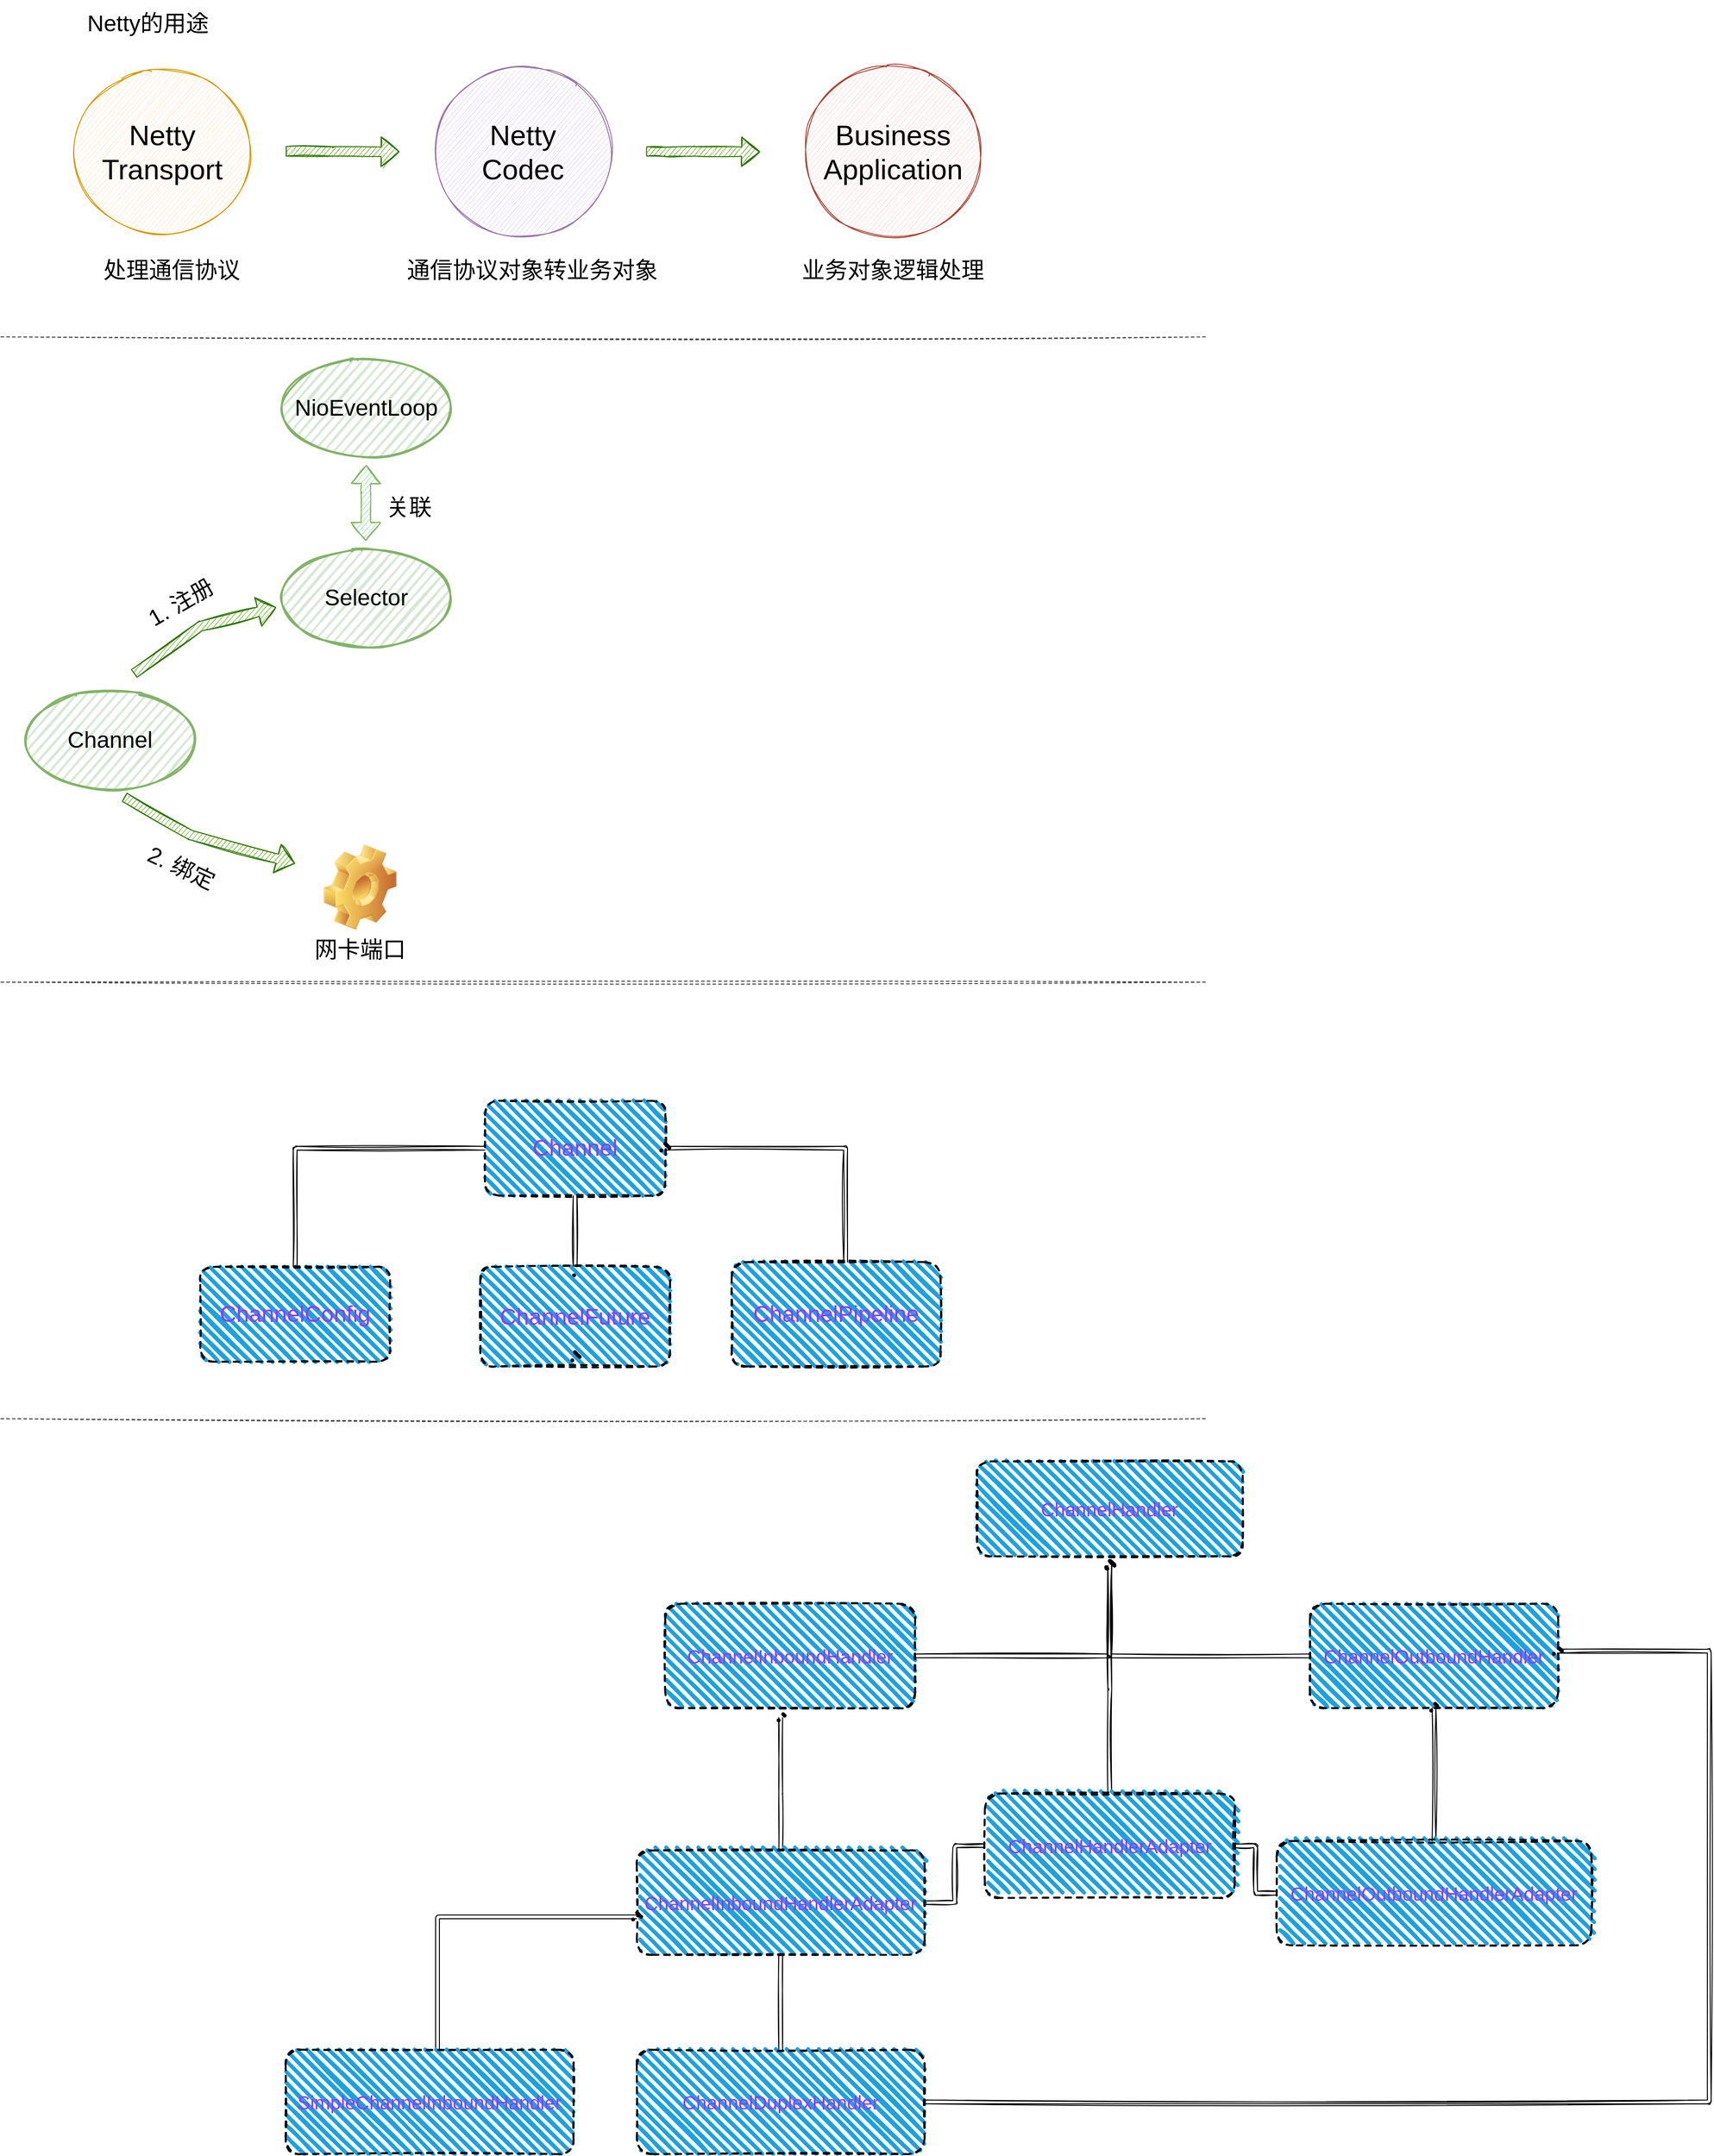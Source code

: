 <mxfile version="18.0.3" type="github">
  <diagram id="KZ60ZsMe3nPh-UWEbMVa" name="Netty">
    <mxGraphModel dx="1426" dy="905" grid="1" gridSize="10" guides="1" tooltips="1" connect="1" arrows="1" fold="1" page="1" pageScale="1" pageWidth="3300" pageHeight="4681" math="0" shadow="0">
      <root>
        <mxCell id="0" />
        <mxCell id="1" parent="0" />
        <mxCell id="SnHcZ-KXNDNAB66GBcE1-1" value="&lt;font style=&quot;font-size: 30px;&quot;&gt;Netty Transport&lt;/font&gt;" style="ellipse;whiteSpace=wrap;html=1;aspect=fixed;fillColor=#ffe6cc;strokeColor=#d79b00;shadow=0;sketch=1;rounded=1;" vertex="1" parent="1">
          <mxGeometry x="120" y="350" width="180" height="180" as="geometry" />
        </mxCell>
        <mxCell id="SnHcZ-KXNDNAB66GBcE1-5" value="&lt;font style=&quot;font-size: 30px;&quot;&gt;Netty &lt;br&gt;Codec&lt;/font&gt;" style="ellipse;whiteSpace=wrap;html=1;aspect=fixed;fillColor=#e1d5e7;strokeColor=#9673a6;shadow=0;sketch=1;rounded=1;" vertex="1" parent="1">
          <mxGeometry x="500" y="350" width="180" height="180" as="geometry" />
        </mxCell>
        <mxCell id="SnHcZ-KXNDNAB66GBcE1-6" value="&lt;font style=&quot;font-size: 30px;&quot;&gt;Business&lt;br&gt;Application&lt;br&gt;&lt;/font&gt;" style="ellipse;whiteSpace=wrap;html=1;aspect=fixed;fillColor=#fad9d5;strokeColor=#ae4132;shadow=0;sketch=1;rounded=1;" vertex="1" parent="1">
          <mxGeometry x="890" y="350" width="180" height="180" as="geometry" />
        </mxCell>
        <mxCell id="SnHcZ-KXNDNAB66GBcE1-8" value="" style="shape=flexArrow;endArrow=classic;html=1;rounded=1;sketch=1;fontSize=30;fillColor=#60a917;strokeColor=#2D7600;" edge="1" parent="1">
          <mxGeometry width="50" height="50" relative="1" as="geometry">
            <mxPoint x="340" y="439.5" as="sourcePoint" />
            <mxPoint x="460" y="440" as="targetPoint" />
            <Array as="points">
              <mxPoint x="390" y="439.5" />
            </Array>
          </mxGeometry>
        </mxCell>
        <mxCell id="SnHcZ-KXNDNAB66GBcE1-9" value="" style="shape=flexArrow;endArrow=classic;html=1;rounded=1;sketch=1;fontSize=30;fillColor=#60a917;strokeColor=#2D7600;" edge="1" parent="1">
          <mxGeometry width="50" height="50" relative="1" as="geometry">
            <mxPoint x="720" y="439.5" as="sourcePoint" />
            <mxPoint x="840" y="440" as="targetPoint" />
            <Array as="points">
              <mxPoint x="740" y="440" />
              <mxPoint x="770" y="439.5" />
            </Array>
          </mxGeometry>
        </mxCell>
        <mxCell id="SnHcZ-KXNDNAB66GBcE1-10" value="处理通信协议" style="text;html=1;strokeColor=none;fillColor=none;align=center;verticalAlign=middle;whiteSpace=wrap;rounded=0;sketch=1;fontSize=24;" vertex="1" parent="1">
          <mxGeometry x="90" y="540" width="260" height="50" as="geometry" />
        </mxCell>
        <mxCell id="SnHcZ-KXNDNAB66GBcE1-11" value="通信协议对象转业务对象" style="text;html=1;strokeColor=none;fillColor=none;align=center;verticalAlign=middle;whiteSpace=wrap;rounded=0;sketch=1;fontSize=24;" vertex="1" parent="1">
          <mxGeometry x="420" y="535" width="360" height="60" as="geometry" />
        </mxCell>
        <mxCell id="SnHcZ-KXNDNAB66GBcE1-12" value="业务对象逻辑处理" style="text;html=1;strokeColor=none;fillColor=none;align=center;verticalAlign=middle;whiteSpace=wrap;rounded=0;sketch=1;fontSize=24;" vertex="1" parent="1">
          <mxGeometry x="800" y="535" width="360" height="60" as="geometry" />
        </mxCell>
        <mxCell id="SnHcZ-KXNDNAB66GBcE1-13" value="Selector" style="ellipse;whiteSpace=wrap;html=1;strokeWidth=2;fillWeight=2;hachureGap=8;fillColor=#d5e8d4;fillStyle=dots;sketch=1;rounded=1;fontSize=24;strokeColor=#82b366;" vertex="1" parent="1">
          <mxGeometry x="340" y="860" width="170" height="100" as="geometry" />
        </mxCell>
        <mxCell id="SnHcZ-KXNDNAB66GBcE1-14" value="Channel" style="ellipse;whiteSpace=wrap;html=1;strokeWidth=2;fillWeight=2;hachureGap=8;fillColor=#d5e8d4;fillStyle=dots;sketch=1;rounded=1;fontSize=24;strokeColor=#82b366;" vertex="1" parent="1">
          <mxGeometry x="70" y="1010" width="170" height="100" as="geometry" />
        </mxCell>
        <mxCell id="SnHcZ-KXNDNAB66GBcE1-18" value="" style="shape=flexArrow;endArrow=classic;html=1;rounded=1;sketch=1;fontSize=30;fillColor=#60a917;strokeColor=#2D7600;" edge="1" parent="1">
          <mxGeometry width="50" height="50" relative="1" as="geometry">
            <mxPoint x="180" y="990" as="sourcePoint" />
            <mxPoint x="330" y="920" as="targetPoint" />
            <Array as="points">
              <mxPoint x="250" y="940" />
            </Array>
          </mxGeometry>
        </mxCell>
        <mxCell id="SnHcZ-KXNDNAB66GBcE1-19" value="1. 注册" style="text;html=1;strokeColor=none;fillColor=none;align=center;verticalAlign=middle;whiteSpace=wrap;rounded=0;sketch=1;fontSize=24;rotation=-30;" vertex="1" parent="1">
          <mxGeometry x="185" y="900" width="90" height="30" as="geometry" />
        </mxCell>
        <mxCell id="SnHcZ-KXNDNAB66GBcE1-20" value="" style="shape=flexArrow;endArrow=classic;html=1;rounded=1;sketch=1;fontSize=30;fillColor=#60a917;strokeColor=#2D7600;" edge="1" parent="1">
          <mxGeometry width="50" height="50" relative="1" as="geometry">
            <mxPoint x="170" y="1120" as="sourcePoint" />
            <mxPoint x="350" y="1190" as="targetPoint" />
            <Array as="points">
              <mxPoint x="240" y="1160" />
            </Array>
          </mxGeometry>
        </mxCell>
        <mxCell id="SnHcZ-KXNDNAB66GBcE1-21" value="2. 绑定" style="text;html=1;strokeColor=none;fillColor=none;align=center;verticalAlign=middle;whiteSpace=wrap;rounded=0;sketch=1;fontSize=24;rotation=25;" vertex="1" parent="1">
          <mxGeometry x="185" y="1180" width="90" height="30" as="geometry" />
        </mxCell>
        <mxCell id="SnHcZ-KXNDNAB66GBcE1-22" value="网卡端口" style="shape=image;html=1;verticalLabelPosition=bottom;verticalAlign=top;imageAspect=1;aspect=fixed;image=img/clipart/Gear_128x128.png;rounded=1;sketch=1;fontSize=24;" vertex="1" parent="1">
          <mxGeometry x="380" y="1170" width="76.73" height="90" as="geometry" />
        </mxCell>
        <mxCell id="SnHcZ-KXNDNAB66GBcE1-25" value="Netty的用途" style="text;html=1;strokeColor=none;fillColor=none;align=center;verticalAlign=middle;whiteSpace=wrap;rounded=0;sketch=1;fontSize=24;" vertex="1" parent="1">
          <mxGeometry x="110" y="280" width="170" height="50" as="geometry" />
        </mxCell>
        <mxCell id="SnHcZ-KXNDNAB66GBcE1-26" value="" style="line;strokeWidth=1;html=1;rounded=1;sketch=1;fontSize=24;dashed=1;strokeColor=#404040;" vertex="1" parent="1">
          <mxGeometry x="40" y="630" width="1270" height="10" as="geometry" />
        </mxCell>
        <mxCell id="SnHcZ-KXNDNAB66GBcE1-27" value="NioEventLoop" style="ellipse;whiteSpace=wrap;html=1;strokeWidth=2;fillWeight=2;hachureGap=8;fillColor=#d5e8d4;fillStyle=dots;sketch=1;rounded=1;fontSize=24;strokeColor=#82b366;" vertex="1" parent="1">
          <mxGeometry x="340" y="660" width="170" height="100" as="geometry" />
        </mxCell>
        <mxCell id="SnHcZ-KXNDNAB66GBcE1-28" value="" style="shape=flexArrow;endArrow=classic;startArrow=classic;html=1;rounded=1;sketch=1;fontSize=24;fillColor=#90E89C;strokeColor=#82b366;strokeWidth=1;" edge="1" parent="1">
          <mxGeometry width="100" height="100" relative="1" as="geometry">
            <mxPoint x="424.5" y="850" as="sourcePoint" />
            <mxPoint x="425" y="770" as="targetPoint" />
            <Array as="points">
              <mxPoint x="424.5" y="800" />
            </Array>
          </mxGeometry>
        </mxCell>
        <mxCell id="SnHcZ-KXNDNAB66GBcE1-29" value="关联" style="text;html=1;strokeColor=none;fillColor=none;align=center;verticalAlign=middle;whiteSpace=wrap;rounded=0;sketch=1;fontSize=24;rotation=0;" vertex="1" parent="1">
          <mxGeometry x="440" y="800" width="60" height="30" as="geometry" />
        </mxCell>
        <mxCell id="SnHcZ-KXNDNAB66GBcE1-30" value="" style="line;strokeWidth=1;html=1;rounded=1;sketch=1;fontSize=24;dashed=1;strokeColor=#404040;" vertex="1" parent="1">
          <mxGeometry x="40" y="1310" width="1270" height="10" as="geometry" />
        </mxCell>
        <mxCell id="SnHcZ-KXNDNAB66GBcE1-46" value="" style="edgeStyle=orthogonalEdgeStyle;shape=link;rounded=1;sketch=1;orthogonalLoop=1;jettySize=auto;html=1;fontSize=24;fontColor=#9933FF;strokeWidth=1;fillColor=#90E89C;" edge="1" parent="1" source="SnHcZ-KXNDNAB66GBcE1-32" target="SnHcZ-KXNDNAB66GBcE1-43">
          <mxGeometry relative="1" as="geometry" />
        </mxCell>
        <mxCell id="SnHcZ-KXNDNAB66GBcE1-32" value="&lt;font color=&quot;#9933ff&quot;&gt;Channel&lt;/font&gt;" style="rounded=1;whiteSpace=wrap;html=1;strokeWidth=2;fillWeight=4;hachureGap=8;hachureAngle=45;fillColor=#1ba1e2;sketch=1;shadow=0;dashed=1;fontSize=24;" vertex="1" parent="1">
          <mxGeometry x="550" y="1440" width="190" height="100" as="geometry" />
        </mxCell>
        <mxCell id="SnHcZ-KXNDNAB66GBcE1-40" value="" style="edgeStyle=orthogonalEdgeStyle;rounded=1;sketch=1;orthogonalLoop=1;jettySize=auto;html=1;fontSize=24;fontColor=#9933FF;strokeWidth=1;fillColor=#90E89C;entryX=0;entryY=0.5;entryDx=0;entryDy=0;shape=link;" edge="1" parent="1" source="SnHcZ-KXNDNAB66GBcE1-33" target="SnHcZ-KXNDNAB66GBcE1-32">
          <mxGeometry relative="1" as="geometry">
            <mxPoint x="540" y="1490" as="targetPoint" />
            <Array as="points">
              <mxPoint x="350" y="1490" />
            </Array>
          </mxGeometry>
        </mxCell>
        <mxCell id="SnHcZ-KXNDNAB66GBcE1-33" value="&lt;font color=&quot;#9933ff&quot;&gt;ChannelConfig&lt;/font&gt;" style="rounded=1;whiteSpace=wrap;html=1;strokeWidth=2;fillWeight=4;hachureGap=8;hachureAngle=45;fillColor=#1ba1e2;sketch=1;shadow=0;dashed=1;fontSize=24;" vertex="1" parent="1">
          <mxGeometry x="250" y="1615" width="200" height="100" as="geometry" />
        </mxCell>
        <mxCell id="SnHcZ-KXNDNAB66GBcE1-42" value="" style="edgeStyle=orthogonalEdgeStyle;rounded=1;sketch=1;orthogonalLoop=1;jettySize=auto;html=1;fontSize=24;fontColor=#9933FF;strokeWidth=1;fillColor=#90E89C;shape=link;" edge="1" parent="1" source="SnHcZ-KXNDNAB66GBcE1-34" target="SnHcZ-KXNDNAB66GBcE1-41">
          <mxGeometry relative="1" as="geometry">
            <Array as="points">
              <mxPoint x="930" y="1490" />
            </Array>
          </mxGeometry>
        </mxCell>
        <mxCell id="SnHcZ-KXNDNAB66GBcE1-34" value="&lt;font color=&quot;#9933ff&quot;&gt;ChannelPipeline&lt;/font&gt;" style="rounded=1;whiteSpace=wrap;html=1;strokeWidth=2;fillWeight=4;hachureGap=8;hachureAngle=45;fillColor=#1ba1e2;sketch=1;shadow=0;dashed=1;fontSize=24;" vertex="1" parent="1">
          <mxGeometry x="810" y="1610" width="220" height="110" as="geometry" />
        </mxCell>
        <mxCell id="SnHcZ-KXNDNAB66GBcE1-39" value="" style="shape=waypoint;sketch=1;size=6;pointerEvents=1;points=[];fillColor=#1ba1e2;resizable=0;rotatable=0;perimeter=centerPerimeter;snapToPoint=1;fontSize=24;rounded=1;strokeWidth=2;fillWeight=4;hachureGap=8;hachureAngle=45;shadow=0;dashed=1;" vertex="1" parent="1">
          <mxGeometry x="625" y="1600" width="40" height="40" as="geometry" />
        </mxCell>
        <mxCell id="SnHcZ-KXNDNAB66GBcE1-41" value="" style="shape=waypoint;sketch=1;size=6;pointerEvents=1;points=[];fillColor=#1ba1e2;resizable=0;rotatable=0;perimeter=centerPerimeter;snapToPoint=1;fontSize=24;rounded=1;strokeWidth=2;fillWeight=4;hachureGap=8;hachureAngle=45;shadow=0;dashed=1;" vertex="1" parent="1">
          <mxGeometry x="720" y="1470" width="40" height="40" as="geometry" />
        </mxCell>
        <mxCell id="SnHcZ-KXNDNAB66GBcE1-43" value="&lt;font color=&quot;#9933ff&quot;&gt;ChannelFuture&lt;/font&gt;" style="rounded=1;whiteSpace=wrap;html=1;strokeWidth=2;fillWeight=4;hachureGap=8;hachureAngle=45;fillColor=#1ba1e2;sketch=1;shadow=0;dashed=1;fontSize=24;" vertex="1" parent="1">
          <mxGeometry x="545" y="1615" width="200" height="105" as="geometry" />
        </mxCell>
        <mxCell id="SnHcZ-KXNDNAB66GBcE1-44" value="" style="shape=waypoint;sketch=1;size=6;pointerEvents=1;points=[];fillColor=#1ba1e2;resizable=0;rotatable=0;perimeter=centerPerimeter;snapToPoint=1;fontSize=24;rounded=1;strokeWidth=2;fillWeight=4;hachureGap=8;hachureAngle=45;shadow=0;dashed=1;" vertex="1" parent="1">
          <mxGeometry x="625" y="1690" width="40" height="40" as="geometry" />
        </mxCell>
        <mxCell id="SnHcZ-KXNDNAB66GBcE1-47" value="" style="line;strokeWidth=1;html=1;rounded=1;sketch=1;fontSize=24;dashed=1;strokeColor=#404040;" vertex="1" parent="1">
          <mxGeometry x="40" y="1770" width="1270" height="10" as="geometry" />
        </mxCell>
        <mxCell id="SnHcZ-KXNDNAB66GBcE1-54" value="&lt;font color=&quot;#9933ff&quot; style=&quot;font-size: 20px;&quot;&gt;ChannelHandler&lt;/font&gt;" style="rounded=1;whiteSpace=wrap;html=1;strokeWidth=2;fillWeight=4;hachureGap=8;hachureAngle=45;fillColor=#1ba1e2;sketch=1;shadow=0;dashed=1;fontSize=20;" vertex="1" parent="1">
          <mxGeometry x="1068.36" y="1820" width="280" height="100" as="geometry" />
        </mxCell>
        <mxCell id="SnHcZ-KXNDNAB66GBcE1-61" value="" style="edgeStyle=orthogonalEdgeStyle;shape=link;rounded=1;sketch=1;orthogonalLoop=1;jettySize=auto;html=1;fontSize=20;fontColor=#9933FF;strokeWidth=1;fillColor=#90E89C;" edge="1" parent="1" source="SnHcZ-KXNDNAB66GBcE1-55" target="SnHcZ-KXNDNAB66GBcE1-60">
          <mxGeometry relative="1" as="geometry" />
        </mxCell>
        <mxCell id="SnHcZ-KXNDNAB66GBcE1-55" value="&lt;font color=&quot;#9933ff&quot; style=&quot;font-size: 20px;&quot;&gt;ChannelInboundHandler&lt;/font&gt;" style="rounded=1;whiteSpace=wrap;html=1;strokeWidth=2;fillWeight=4;hachureGap=8;hachureAngle=45;fillColor=#1ba1e2;sketch=1;shadow=0;dashed=1;fontSize=20;" vertex="1" parent="1">
          <mxGeometry x="740" y="1970" width="263.27" height="110" as="geometry" />
        </mxCell>
        <mxCell id="SnHcZ-KXNDNAB66GBcE1-63" value="" style="edgeStyle=orthogonalEdgeStyle;shape=link;rounded=1;sketch=1;orthogonalLoop=1;jettySize=auto;html=1;fontSize=20;fontColor=#9933FF;strokeWidth=1;fillColor=#90E89C;" edge="1" parent="1" source="SnHcZ-KXNDNAB66GBcE1-56" target="SnHcZ-KXNDNAB66GBcE1-62">
          <mxGeometry relative="1" as="geometry" />
        </mxCell>
        <mxCell id="SnHcZ-KXNDNAB66GBcE1-56" value="&lt;font color=&quot;#9933ff&quot; style=&quot;font-size: 20px;&quot;&gt;ChannelOutboundHandler&lt;/font&gt;" style="rounded=1;whiteSpace=wrap;html=1;strokeWidth=2;fillWeight=4;hachureGap=8;hachureAngle=45;fillColor=#1ba1e2;sketch=1;shadow=0;dashed=1;fontSize=20;" vertex="1" parent="1">
          <mxGeometry x="1419.17" y="1970" width="261.64" height="110" as="geometry" />
        </mxCell>
        <mxCell id="SnHcZ-KXNDNAB66GBcE1-65" value="" style="edgeStyle=orthogonalEdgeStyle;shape=link;rounded=1;sketch=1;orthogonalLoop=1;jettySize=auto;html=1;fontSize=20;fontColor=#9933FF;strokeWidth=1;fillColor=#90E89C;" edge="1" parent="1" source="SnHcZ-KXNDNAB66GBcE1-57" target="SnHcZ-KXNDNAB66GBcE1-64">
          <mxGeometry relative="1" as="geometry" />
        </mxCell>
        <mxCell id="SnHcZ-KXNDNAB66GBcE1-68" value="" style="edgeStyle=orthogonalEdgeStyle;shape=link;rounded=1;sketch=1;orthogonalLoop=1;jettySize=auto;html=1;fontSize=20;fontColor=#9933FF;strokeWidth=1;fillColor=#90E89C;" edge="1" parent="1" source="SnHcZ-KXNDNAB66GBcE1-57" target="SnHcZ-KXNDNAB66GBcE1-58">
          <mxGeometry relative="1" as="geometry" />
        </mxCell>
        <mxCell id="SnHcZ-KXNDNAB66GBcE1-57" value="&lt;font color=&quot;#9933ff&quot; style=&quot;font-size: 20px;&quot;&gt;ChannelInboundHandlerAdapter&lt;/font&gt;" style="rounded=1;whiteSpace=wrap;html=1;strokeWidth=2;fillWeight=4;hachureGap=8;hachureAngle=45;fillColor=#1ba1e2;sketch=1;shadow=0;dashed=1;fontSize=20;" vertex="1" parent="1">
          <mxGeometry x="710" y="2230" width="303.27" height="110" as="geometry" />
        </mxCell>
        <mxCell id="SnHcZ-KXNDNAB66GBcE1-73" value="" style="edgeStyle=orthogonalEdgeStyle;shape=link;rounded=1;sketch=1;orthogonalLoop=1;jettySize=auto;html=1;fontSize=20;fontColor=#9933FF;strokeWidth=1;fillColor=#90E89C;" edge="1" parent="1" source="SnHcZ-KXNDNAB66GBcE1-58" target="SnHcZ-KXNDNAB66GBcE1-72">
          <mxGeometry relative="1" as="geometry" />
        </mxCell>
        <mxCell id="SnHcZ-KXNDNAB66GBcE1-58" value="&lt;font color=&quot;#9933ff&quot; style=&quot;font-size: 20px;&quot;&gt;ChannelHandlerAdapter&lt;/font&gt;" style="rounded=1;whiteSpace=wrap;html=1;strokeWidth=2;fillWeight=4;hachureGap=8;hachureAngle=45;fillColor=#1ba1e2;sketch=1;shadow=0;dashed=1;fontSize=20;" vertex="1" parent="1">
          <mxGeometry x="1076.73" y="2170" width="263.27" height="110" as="geometry" />
        </mxCell>
        <mxCell id="SnHcZ-KXNDNAB66GBcE1-69" value="" style="edgeStyle=orthogonalEdgeStyle;shape=link;rounded=1;sketch=1;orthogonalLoop=1;jettySize=auto;html=1;fontSize=20;fontColor=#9933FF;strokeWidth=1;fillColor=#90E89C;" edge="1" parent="1" source="SnHcZ-KXNDNAB66GBcE1-59" target="SnHcZ-KXNDNAB66GBcE1-58">
          <mxGeometry relative="1" as="geometry" />
        </mxCell>
        <mxCell id="SnHcZ-KXNDNAB66GBcE1-71" value="" style="edgeStyle=orthogonalEdgeStyle;shape=link;rounded=1;sketch=1;orthogonalLoop=1;jettySize=auto;html=1;fontSize=20;fontColor=#9933FF;strokeWidth=1;fillColor=#90E89C;" edge="1" parent="1" source="SnHcZ-KXNDNAB66GBcE1-59" target="SnHcZ-KXNDNAB66GBcE1-70">
          <mxGeometry relative="1" as="geometry" />
        </mxCell>
        <mxCell id="SnHcZ-KXNDNAB66GBcE1-59" value="&lt;font color=&quot;#9933ff&quot; style=&quot;font-size: 20px;&quot;&gt;ChannelOutboundHandlerAdapter&lt;/font&gt;" style="rounded=1;whiteSpace=wrap;html=1;strokeWidth=2;fillWeight=4;hachureGap=8;hachureAngle=45;fillColor=#1ba1e2;sketch=1;shadow=0;dashed=1;fontSize=20;" vertex="1" parent="1">
          <mxGeometry x="1384.18" y="2220" width="331.63" height="110" as="geometry" />
        </mxCell>
        <mxCell id="SnHcZ-KXNDNAB66GBcE1-60" value="" style="shape=waypoint;sketch=1;size=6;pointerEvents=1;points=[];fillColor=#1ba1e2;resizable=0;rotatable=0;perimeter=centerPerimeter;snapToPoint=1;fontSize=20;rounded=1;strokeWidth=2;fillWeight=4;hachureGap=8;hachureAngle=45;shadow=0;dashed=1;" vertex="1" parent="1">
          <mxGeometry x="1188.365" y="1910" width="40" height="40" as="geometry" />
        </mxCell>
        <mxCell id="SnHcZ-KXNDNAB66GBcE1-62" value="" style="shape=waypoint;sketch=1;size=6;pointerEvents=1;points=[];fillColor=#1ba1e2;resizable=0;rotatable=0;perimeter=centerPerimeter;snapToPoint=1;fontSize=20;rounded=1;strokeWidth=2;fillWeight=4;hachureGap=8;hachureAngle=45;shadow=0;dashed=1;" vertex="1" parent="1">
          <mxGeometry x="1188.36" y="1910" width="40" height="40" as="geometry" />
        </mxCell>
        <mxCell id="SnHcZ-KXNDNAB66GBcE1-64" value="" style="shape=waypoint;sketch=1;size=6;pointerEvents=1;points=[];fillColor=#1ba1e2;resizable=0;rotatable=0;perimeter=centerPerimeter;snapToPoint=1;fontSize=20;rounded=1;strokeWidth=2;fillWeight=4;hachureGap=8;hachureAngle=45;shadow=0;dashed=1;" vertex="1" parent="1">
          <mxGeometry x="841.635" y="2070" width="40" height="40" as="geometry" />
        </mxCell>
        <mxCell id="SnHcZ-KXNDNAB66GBcE1-70" value="" style="shape=waypoint;sketch=1;size=6;pointerEvents=1;points=[];fillColor=#1ba1e2;resizable=0;rotatable=0;perimeter=centerPerimeter;snapToPoint=1;fontSize=20;rounded=1;strokeWidth=2;fillWeight=4;hachureGap=8;hachureAngle=45;shadow=0;dashed=1;" vertex="1" parent="1">
          <mxGeometry x="1529.995" y="2060" width="40" height="40" as="geometry" />
        </mxCell>
        <mxCell id="SnHcZ-KXNDNAB66GBcE1-72" value="" style="shape=waypoint;sketch=1;size=6;pointerEvents=1;points=[];fillColor=#1ba1e2;resizable=0;rotatable=0;perimeter=centerPerimeter;snapToPoint=1;fontSize=20;rounded=1;strokeWidth=2;fillWeight=4;hachureGap=8;hachureAngle=45;shadow=0;dashed=1;" vertex="1" parent="1">
          <mxGeometry x="1188.365" y="1910" width="40" height="40" as="geometry" />
        </mxCell>
        <mxCell id="SnHcZ-KXNDNAB66GBcE1-75" value="" style="edgeStyle=orthogonalEdgeStyle;shape=link;rounded=1;sketch=1;orthogonalLoop=1;jettySize=auto;html=1;fontSize=20;fontColor=#9933FF;strokeWidth=1;fillColor=#90E89C;" edge="1" parent="1" source="SnHcZ-KXNDNAB66GBcE1-74" target="SnHcZ-KXNDNAB66GBcE1-57">
          <mxGeometry relative="1" as="geometry" />
        </mxCell>
        <mxCell id="SnHcZ-KXNDNAB66GBcE1-77" value="" style="edgeStyle=orthogonalEdgeStyle;shape=link;rounded=1;sketch=1;orthogonalLoop=1;jettySize=auto;html=1;fontSize=20;fontColor=#9933FF;strokeWidth=1;fillColor=#90E89C;" edge="1" parent="1" source="SnHcZ-KXNDNAB66GBcE1-74" target="SnHcZ-KXNDNAB66GBcE1-76">
          <mxGeometry relative="1" as="geometry">
            <Array as="points">
              <mxPoint x="1840" y="2495" />
              <mxPoint x="1840" y="2020" />
            </Array>
          </mxGeometry>
        </mxCell>
        <mxCell id="SnHcZ-KXNDNAB66GBcE1-74" value="&lt;font color=&quot;#9933ff&quot; style=&quot;font-size: 20px;&quot;&gt;ChannelDuplexHandler&lt;/font&gt;" style="rounded=1;whiteSpace=wrap;html=1;strokeWidth=2;fillWeight=4;hachureGap=8;hachureAngle=45;fillColor=#1ba1e2;sketch=1;shadow=0;dashed=1;fontSize=20;" vertex="1" parent="1">
          <mxGeometry x="710" y="2440" width="303.27" height="110" as="geometry" />
        </mxCell>
        <mxCell id="SnHcZ-KXNDNAB66GBcE1-76" value="" style="shape=waypoint;sketch=1;size=6;pointerEvents=1;points=[];fillColor=#1ba1e2;resizable=0;rotatable=0;perimeter=centerPerimeter;snapToPoint=1;fontSize=20;rounded=1;strokeWidth=2;fillWeight=4;hachureGap=8;hachureAngle=45;shadow=0;dashed=1;" vertex="1" parent="1">
          <mxGeometry x="1660.005" y="2000" width="40" height="40" as="geometry" />
        </mxCell>
        <mxCell id="SnHcZ-KXNDNAB66GBcE1-82" value="" style="edgeStyle=orthogonalEdgeStyle;curved=0;rounded=1;sketch=0;orthogonalLoop=1;jettySize=auto;html=1;fontColor=#46495D;strokeColor=#000000;fillColor=#B2C9AB;shape=link;strokeWidth=1;" edge="1" parent="1" source="SnHcZ-KXNDNAB66GBcE1-78" target="SnHcZ-KXNDNAB66GBcE1-81">
          <mxGeometry relative="1" as="geometry">
            <Array as="points">
              <mxPoint x="500" y="2300" />
            </Array>
          </mxGeometry>
        </mxCell>
        <mxCell id="SnHcZ-KXNDNAB66GBcE1-78" value="&lt;font color=&quot;#9933ff&quot; style=&quot;font-size: 20px;&quot;&gt;SimpleChannelInboundHandler&lt;/font&gt;" style="rounded=1;whiteSpace=wrap;html=1;strokeWidth=2;fillWeight=4;hachureGap=8;hachureAngle=45;fillColor=#1ba1e2;sketch=1;shadow=0;dashed=1;fontSize=20;" vertex="1" parent="1">
          <mxGeometry x="340" y="2440" width="303.27" height="110" as="geometry" />
        </mxCell>
        <mxCell id="SnHcZ-KXNDNAB66GBcE1-81" value="" style="shape=waypoint;sketch=1;size=6;pointerEvents=1;points=[];fillColor=#1ba1e2;resizable=0;rotatable=0;perimeter=centerPerimeter;snapToPoint=1;fontSize=20;rounded=1;strokeWidth=2;fillWeight=4;hachureGap=8;hachureAngle=45;shadow=0;dashed=1;" vertex="1" parent="1">
          <mxGeometry x="690.005" y="2280" width="40" height="40" as="geometry" />
        </mxCell>
      </root>
    </mxGraphModel>
  </diagram>
</mxfile>

